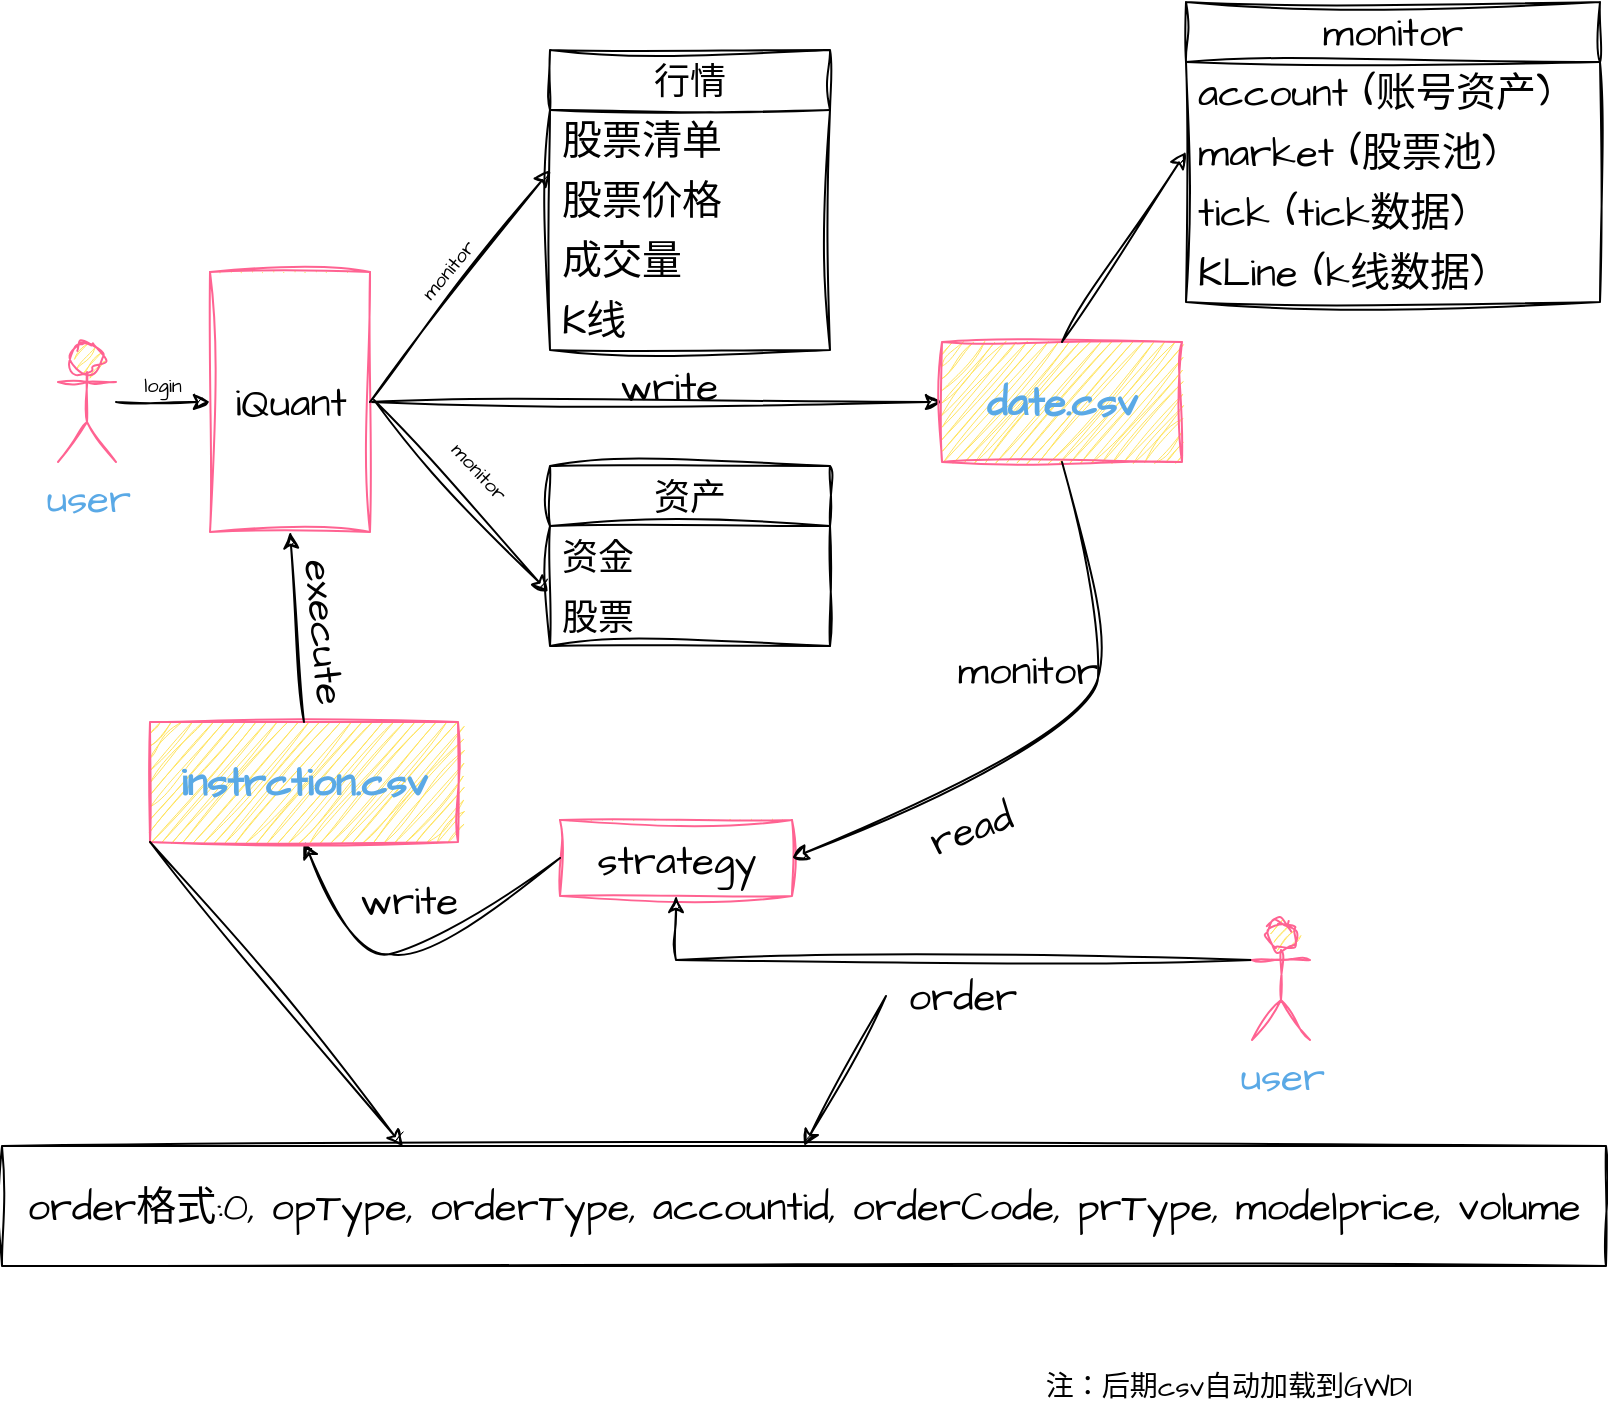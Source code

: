 <mxfile version="21.0.10" type="github">
  <diagram name="第 1 页" id="CLrfdcniHtGFA_o3bpvu">
    <mxGraphModel dx="1272" dy="765" grid="0" gridSize="10" guides="1" tooltips="1" connect="1" arrows="1" fold="1" page="1" pageScale="1" pageWidth="827" pageHeight="1169" math="0" shadow="0">
      <root>
        <mxCell id="0" />
        <mxCell id="1" parent="0" />
        <mxCell id="hLy8-3Ct1I8fsUvzVsxO-1" value="user" style="shape=umlActor;verticalLabelPosition=bottom;verticalAlign=top;html=1;outlineConnect=0;hachureGap=4;fontFamily=Architects Daughter;fontSource=https%3A%2F%2Ffonts.googleapis.com%2Fcss%3Ffamily%3DArchitects%2BDaughter;fontSize=20;labelBackgroundColor=none;fillColor=#FFE45E;strokeColor=#FF6392;fontColor=#5AA9E6;rounded=0;sketch=1;curveFitting=1;jiggle=2;" parent="1" vertex="1">
          <mxGeometry x="47" y="249" width="29" height="60" as="geometry" />
        </mxCell>
        <mxCell id="J5uwWKIG4JOLan59Y8at-34" value="" style="edgeStyle=orthogonalEdgeStyle;rounded=0;hachureGap=4;orthogonalLoop=1;jettySize=auto;html=1;fontFamily=Architects Daughter;fontSource=https%3A%2F%2Ffonts.googleapis.com%2Fcss%3Ffamily%3DArchitects%2BDaughter;fontSize=16;sketch=1;curveFitting=1;jiggle=2;" edge="1" parent="1" source="hLy8-3Ct1I8fsUvzVsxO-2" target="J5uwWKIG4JOLan59Y8at-33">
          <mxGeometry relative="1" as="geometry" />
        </mxCell>
        <mxCell id="hLy8-3Ct1I8fsUvzVsxO-2" value="" style="swimlane;startSize=0;hachureGap=4;fontFamily=Architects Daughter;fontSource=https%3A%2F%2Ffonts.googleapis.com%2Fcss%3Ffamily%3DArchitects%2BDaughter;fontSize=20;labelBackgroundColor=none;fillColor=#FFE45E;strokeColor=#FF6392;fontColor=#5AA9E6;rounded=0;sketch=1;curveFitting=1;jiggle=2;" parent="1" vertex="1">
          <mxGeometry x="123" y="214" width="80" height="130" as="geometry">
            <mxRectangle x="123" y="214" width="50" height="40" as="alternateBounds" />
          </mxGeometry>
        </mxCell>
        <mxCell id="J5uwWKIG4JOLan59Y8at-3" value="iQuant" style="text;html=1;align=center;verticalAlign=middle;resizable=0;points=[];autosize=1;strokeColor=none;fillColor=none;fontSize=20;fontFamily=Architects Daughter;rounded=0;sketch=1;curveFitting=1;jiggle=2;" vertex="1" parent="hLy8-3Ct1I8fsUvzVsxO-2">
          <mxGeometry x="3" y="47" width="74" height="36" as="geometry" />
        </mxCell>
        <mxCell id="J5uwWKIG4JOLan59Y8at-1" value="" style="endArrow=classic;html=1;rounded=0;hachureGap=4;fontFamily=Architects Daughter;fontSource=https%3A%2F%2Ffonts.googleapis.com%2Fcss%3Ffamily%3DArchitects%2BDaughter;fontSize=16;entryX=0;entryY=0.5;entryDx=0;entryDy=0;sketch=1;curveFitting=1;jiggle=2;" edge="1" parent="1" source="hLy8-3Ct1I8fsUvzVsxO-1" target="hLy8-3Ct1I8fsUvzVsxO-2">
          <mxGeometry width="50" height="50" relative="1" as="geometry">
            <mxPoint x="387" y="419" as="sourcePoint" />
            <mxPoint x="437" y="369" as="targetPoint" />
          </mxGeometry>
        </mxCell>
        <mxCell id="J5uwWKIG4JOLan59Y8at-2" value="&lt;font style=&quot;font-size: 10px;&quot;&gt;login&lt;/font&gt;" style="text;html=1;align=center;verticalAlign=middle;resizable=0;points=[];autosize=1;strokeColor=none;fillColor=none;fontSize=20;fontFamily=Architects Daughter;rounded=0;sketch=1;curveFitting=1;jiggle=2;" vertex="1" parent="1">
          <mxGeometry x="78" y="249" width="41" height="36" as="geometry" />
        </mxCell>
        <mxCell id="J5uwWKIG4JOLan59Y8at-7" value="" style="endArrow=classic;html=1;rounded=0;hachureGap=4;fontFamily=Architects Daughter;fontSource=https%3A%2F%2Ffonts.googleapis.com%2Fcss%3Ffamily%3DArchitects%2BDaughter;fontSize=16;exitX=1;exitY=0.5;exitDx=0;exitDy=0;entryX=0;entryY=0;entryDx=0;entryDy=0;entryPerimeter=0;sketch=1;curveFitting=1;jiggle=2;" edge="1" parent="1" source="hLy8-3Ct1I8fsUvzVsxO-2" target="J5uwWKIG4JOLan59Y8at-16">
          <mxGeometry width="50" height="50" relative="1" as="geometry">
            <mxPoint x="387" y="419" as="sourcePoint" />
            <mxPoint x="283" y="184" as="targetPoint" />
          </mxGeometry>
        </mxCell>
        <mxCell id="J5uwWKIG4JOLan59Y8at-9" value="" style="endArrow=classic;html=1;rounded=0;hachureGap=4;fontFamily=Architects Daughter;fontSource=https%3A%2F%2Ffonts.googleapis.com%2Fcss%3Ffamily%3DArchitects%2BDaughter;fontSize=16;entryX=-0.007;entryY=0.1;entryDx=0;entryDy=0;entryPerimeter=0;sketch=1;curveFitting=1;jiggle=2;" edge="1" parent="1" target="J5uwWKIG4JOLan59Y8at-20">
          <mxGeometry width="50" height="50" relative="1" as="geometry">
            <mxPoint x="205" y="278" as="sourcePoint" />
            <mxPoint x="283" y="374" as="targetPoint" />
          </mxGeometry>
        </mxCell>
        <mxCell id="J5uwWKIG4JOLan59Y8at-10" value="&lt;font style=&quot;font-size: 10px;&quot;&gt;monitor&lt;/font&gt;" style="text;html=1;align=center;verticalAlign=middle;resizable=0;points=[];autosize=1;strokeColor=none;fillColor=none;fontSize=20;fontFamily=Architects Daughter;rotation=-50;rounded=0;sketch=1;curveFitting=1;jiggle=2;" vertex="1" parent="1">
          <mxGeometry x="209" y="193" width="60" height="36" as="geometry" />
        </mxCell>
        <mxCell id="J5uwWKIG4JOLan59Y8at-11" value="&lt;font style=&quot;font-size: 10px;&quot;&gt;monitor&lt;/font&gt;" style="text;html=1;align=center;verticalAlign=middle;resizable=0;points=[];autosize=1;strokeColor=none;fillColor=none;fontSize=20;fontFamily=Architects Daughter;rotation=47;rounded=0;sketch=1;curveFitting=1;jiggle=2;" vertex="1" parent="1">
          <mxGeometry x="230" y="293" width="60" height="36" as="geometry" />
        </mxCell>
        <mxCell id="J5uwWKIG4JOLan59Y8at-18" value="&lt;font style=&quot;font-size: 18px;&quot;&gt;资产&lt;/font&gt;" style="swimlane;fontStyle=0;childLayout=stackLayout;horizontal=1;startSize=30;horizontalStack=0;resizeParent=1;resizeParentMax=0;resizeLast=0;collapsible=1;marginBottom=0;whiteSpace=wrap;html=1;hachureGap=4;fontFamily=Architects Daughter;fontSource=https%3A%2F%2Ffonts.googleapis.com%2Fcss%3Ffamily%3DArchitects%2BDaughter;fontSize=20;rounded=0;sketch=1;curveFitting=1;jiggle=2;" vertex="1" parent="1">
          <mxGeometry x="293" y="311" width="140" height="90" as="geometry" />
        </mxCell>
        <mxCell id="J5uwWKIG4JOLan59Y8at-19" value="&lt;font style=&quot;font-size: 18px;&quot;&gt;资金&lt;/font&gt;" style="text;strokeColor=none;fillColor=none;align=left;verticalAlign=middle;spacingLeft=4;spacingRight=4;overflow=hidden;points=[[0,0.5],[1,0.5]];portConstraint=eastwest;rotatable=0;whiteSpace=wrap;html=1;fontSize=20;fontFamily=Architects Daughter;rounded=0;sketch=1;curveFitting=1;jiggle=2;" vertex="1" parent="J5uwWKIG4JOLan59Y8at-18">
          <mxGeometry y="30" width="140" height="30" as="geometry" />
        </mxCell>
        <mxCell id="J5uwWKIG4JOLan59Y8at-20" value="&lt;font style=&quot;font-size: 18px;&quot;&gt;股票&lt;/font&gt;" style="text;strokeColor=none;fillColor=none;align=left;verticalAlign=middle;spacingLeft=4;spacingRight=4;overflow=hidden;points=[[0,0.5],[1,0.5]];portConstraint=eastwest;rotatable=0;whiteSpace=wrap;html=1;fontSize=20;fontFamily=Architects Daughter;rounded=0;sketch=1;curveFitting=1;jiggle=2;" vertex="1" parent="J5uwWKIG4JOLan59Y8at-18">
          <mxGeometry y="60" width="140" height="30" as="geometry" />
        </mxCell>
        <mxCell id="J5uwWKIG4JOLan59Y8at-14" value="&lt;font style=&quot;font-size: 18px;&quot;&gt;行情&lt;/font&gt;" style="swimlane;fontStyle=0;childLayout=stackLayout;horizontal=1;startSize=30;horizontalStack=0;resizeParent=1;resizeParentMax=0;resizeLast=0;collapsible=1;marginBottom=0;whiteSpace=wrap;html=1;hachureGap=4;fontFamily=Architects Daughter;fontSource=https%3A%2F%2Ffonts.googleapis.com%2Fcss%3Ffamily%3DArchitects%2BDaughter;fontSize=20;rounded=0;sketch=1;curveFitting=1;jiggle=2;" vertex="1" parent="1">
          <mxGeometry x="293" y="103" width="140" height="150" as="geometry">
            <mxRectangle x="293" y="103" width="71" height="36" as="alternateBounds" />
          </mxGeometry>
        </mxCell>
        <mxCell id="J5uwWKIG4JOLan59Y8at-15" value="股票清单" style="text;strokeColor=none;fillColor=none;align=left;verticalAlign=middle;spacingLeft=4;spacingRight=4;overflow=hidden;points=[[0,0.5],[1,0.5]];portConstraint=eastwest;rotatable=0;whiteSpace=wrap;html=1;fontSize=20;fontFamily=Architects Daughter;rounded=0;sketch=1;curveFitting=1;jiggle=2;" vertex="1" parent="J5uwWKIG4JOLan59Y8at-14">
          <mxGeometry y="30" width="140" height="30" as="geometry" />
        </mxCell>
        <mxCell id="J5uwWKIG4JOLan59Y8at-16" value="股票价格" style="text;strokeColor=none;fillColor=none;align=left;verticalAlign=middle;spacingLeft=4;spacingRight=4;overflow=hidden;points=[[0,0.5],[1,0.5]];portConstraint=eastwest;rotatable=0;whiteSpace=wrap;html=1;fontSize=20;fontFamily=Architects Daughter;rounded=0;sketch=1;curveFitting=1;jiggle=2;" vertex="1" parent="J5uwWKIG4JOLan59Y8at-14">
          <mxGeometry y="60" width="140" height="30" as="geometry" />
        </mxCell>
        <mxCell id="J5uwWKIG4JOLan59Y8at-17" value="成交量&lt;br&gt;" style="text;strokeColor=none;fillColor=none;align=left;verticalAlign=middle;spacingLeft=4;spacingRight=4;overflow=hidden;points=[[0,0.5],[1,0.5]];portConstraint=eastwest;rotatable=0;whiteSpace=wrap;html=1;fontSize=20;fontFamily=Architects Daughter;rounded=0;sketch=1;curveFitting=1;jiggle=2;" vertex="1" parent="J5uwWKIG4JOLan59Y8at-14">
          <mxGeometry y="90" width="140" height="30" as="geometry" />
        </mxCell>
        <mxCell id="J5uwWKIG4JOLan59Y8at-32" value="K线" style="text;strokeColor=none;fillColor=none;align=left;verticalAlign=middle;spacingLeft=4;spacingRight=4;overflow=hidden;points=[[0,0.5],[1,0.5]];portConstraint=eastwest;rotatable=0;whiteSpace=wrap;html=1;fontSize=20;fontFamily=Architects Daughter;rounded=0;sketch=1;curveFitting=1;jiggle=2;" vertex="1" parent="J5uwWKIG4JOLan59Y8at-14">
          <mxGeometry y="120" width="140" height="30" as="geometry" />
        </mxCell>
        <mxCell id="J5uwWKIG4JOLan59Y8at-33" value="date.csv" style="whiteSpace=wrap;html=1;fontSize=20;fontFamily=Architects Daughter;fillColor=#FFE45E;strokeColor=#FF6392;fontColor=#5AA9E6;fontStyle=1;startSize=0;hachureGap=4;fontSource=https%3A%2F%2Ffonts.googleapis.com%2Fcss%3Ffamily%3DArchitects%2BDaughter;labelBackgroundColor=none;rounded=0;sketch=1;curveFitting=1;jiggle=2;" vertex="1" parent="1">
          <mxGeometry x="489" y="249" width="120" height="60" as="geometry" />
        </mxCell>
        <mxCell id="J5uwWKIG4JOLan59Y8at-35" value="&lt;font style=&quot;font-size: 20px;&quot;&gt;write&lt;/font&gt;" style="text;html=1;align=center;verticalAlign=middle;resizable=0;points=[];autosize=1;strokeColor=none;fillColor=none;fontSize=20;fontFamily=Architects Daughter;rounded=0;sketch=1;curveFitting=1;jiggle=2;" vertex="1" parent="1">
          <mxGeometry x="318" y="253" width="67" height="36" as="geometry" />
        </mxCell>
        <mxCell id="J5uwWKIG4JOLan59Y8at-36" value="" style="swimlane;startSize=0;hachureGap=4;fontFamily=Architects Daughter;fontSource=https%3A%2F%2Ffonts.googleapis.com%2Fcss%3Ffamily%3DArchitects%2BDaughter;fontSize=20;labelBackgroundColor=none;fillColor=#FFE45E;strokeColor=#FF6392;fontColor=#5AA9E6;rounded=0;sketch=1;curveFitting=1;jiggle=2;" vertex="1" parent="1">
          <mxGeometry x="298" y="488" width="116" height="38" as="geometry">
            <mxRectangle x="123" y="214" width="50" height="40" as="alternateBounds" />
          </mxGeometry>
        </mxCell>
        <mxCell id="J5uwWKIG4JOLan59Y8at-37" value="strategy" style="text;html=1;align=center;verticalAlign=middle;resizable=0;points=[];autosize=1;strokeColor=none;fillColor=none;fontSize=20;fontFamily=Architects Daughter;container=1;rounded=0;sketch=1;curveFitting=1;jiggle=2;" vertex="1" parent="J5uwWKIG4JOLan59Y8at-36">
          <mxGeometry x="9" y="2" width="98" height="36" as="geometry" />
        </mxCell>
        <mxCell id="J5uwWKIG4JOLan59Y8at-41" value="" style="curved=1;endArrow=classic;html=1;rounded=0;hachureGap=4;fontFamily=Architects Daughter;fontSource=https%3A%2F%2Ffonts.googleapis.com%2Fcss%3Ffamily%3DArchitects%2BDaughter;fontSize=16;exitX=0.5;exitY=1;exitDx=0;exitDy=0;entryX=1;entryY=0.5;entryDx=0;entryDy=0;sketch=1;curveFitting=1;jiggle=2;" edge="1" parent="1" source="J5uwWKIG4JOLan59Y8at-33" target="J5uwWKIG4JOLan59Y8at-36">
          <mxGeometry width="50" height="50" relative="1" as="geometry">
            <mxPoint x="387" y="464" as="sourcePoint" />
            <mxPoint x="437" y="414" as="targetPoint" />
            <Array as="points">
              <mxPoint x="574" y="386" />
              <mxPoint x="560" y="448" />
            </Array>
          </mxGeometry>
        </mxCell>
        <mxCell id="J5uwWKIG4JOLan59Y8at-42" value="" style="curved=1;endArrow=classic;html=1;rounded=0;hachureGap=4;fontFamily=Architects Daughter;fontSource=https%3A%2F%2Ffonts.googleapis.com%2Fcss%3Ffamily%3DArchitects%2BDaughter;fontSize=16;exitX=0;exitY=0.5;exitDx=0;exitDy=0;entryX=0.5;entryY=1;entryDx=0;entryDy=0;sketch=1;curveFitting=1;jiggle=2;" edge="1" parent="1" source="J5uwWKIG4JOLan59Y8at-36" target="J5uwWKIG4JOLan59Y8at-45">
          <mxGeometry width="50" height="50" relative="1" as="geometry">
            <mxPoint x="153" y="512" as="sourcePoint" />
            <mxPoint x="179" y="501" as="targetPoint" />
            <Array as="points">
              <mxPoint x="231" y="555" />
              <mxPoint x="195" y="555" />
            </Array>
          </mxGeometry>
        </mxCell>
        <mxCell id="J5uwWKIG4JOLan59Y8at-43" value="read" style="text;html=1;align=center;verticalAlign=middle;resizable=0;points=[];autosize=1;strokeColor=none;fillColor=none;fontSize=20;fontFamily=Architects Daughter;rotation=-20;rounded=0;sketch=1;curveFitting=1;jiggle=2;" vertex="1" parent="1">
          <mxGeometry x="473" y="474" width="60" height="36" as="geometry" />
        </mxCell>
        <mxCell id="J5uwWKIG4JOLan59Y8at-44" value="write" style="text;html=1;align=center;verticalAlign=middle;resizable=0;points=[];autosize=1;strokeColor=none;fillColor=none;fontSize=20;fontFamily=Architects Daughter;rounded=0;sketch=1;curveFitting=1;jiggle=2;" vertex="1" parent="1">
          <mxGeometry x="188" y="510" width="67" height="36" as="geometry" />
        </mxCell>
        <mxCell id="J5uwWKIG4JOLan59Y8at-45" value="instrction.csv" style="whiteSpace=wrap;html=1;fontSize=20;fontFamily=Architects Daughter;fillColor=#FFE45E;strokeColor=#FF6392;fontColor=#5AA9E6;fontStyle=1;startSize=0;hachureGap=4;fontSource=https%3A%2F%2Ffonts.googleapis.com%2Fcss%3Ffamily%3DArchitects%2BDaughter;labelBackgroundColor=none;rounded=0;sketch=1;curveFitting=1;jiggle=2;" vertex="1" parent="1">
          <mxGeometry x="93" y="439" width="154" height="60" as="geometry" />
        </mxCell>
        <mxCell id="J5uwWKIG4JOLan59Y8at-46" value="" style="endArrow=classic;html=1;rounded=0;hachureGap=4;fontFamily=Architects Daughter;fontSource=https%3A%2F%2Ffonts.googleapis.com%2Fcss%3Ffamily%3DArchitects%2BDaughter;fontSize=16;exitX=0.5;exitY=0;exitDx=0;exitDy=0;entryX=0.5;entryY=1;entryDx=0;entryDy=0;sketch=1;curveFitting=1;jiggle=2;" edge="1" parent="1" source="J5uwWKIG4JOLan59Y8at-45" target="hLy8-3Ct1I8fsUvzVsxO-2">
          <mxGeometry width="50" height="50" relative="1" as="geometry">
            <mxPoint x="387" y="425" as="sourcePoint" />
            <mxPoint x="437" y="375" as="targetPoint" />
          </mxGeometry>
        </mxCell>
        <mxCell id="J5uwWKIG4JOLan59Y8at-47" value="execute" style="text;html=1;align=center;verticalAlign=middle;resizable=0;points=[];autosize=1;strokeColor=none;fillColor=none;fontSize=20;fontFamily=Architects Daughter;rotation=85;rounded=0;sketch=1;curveFitting=1;jiggle=2;" vertex="1" parent="1">
          <mxGeometry x="135" y="375" width="91" height="36" as="geometry" />
        </mxCell>
        <mxCell id="J5uwWKIG4JOLan59Y8at-53" value="&lt;font style=&quot;font-size: 14px;&quot;&gt;注：后期csv自动加载到GWDI&lt;/font&gt;" style="text;html=1;strokeColor=none;fillColor=none;align=center;verticalAlign=middle;whiteSpace=wrap;rounded=0;fontSize=20;fontFamily=Architects Daughter;sketch=1;curveFitting=1;jiggle=2;" vertex="1" parent="1">
          <mxGeometry x="444" y="754" width="377" height="30" as="geometry" />
        </mxCell>
        <mxCell id="J5uwWKIG4JOLan59Y8at-55" value="monitor" style="swimlane;fontStyle=0;childLayout=stackLayout;horizontal=1;startSize=30;horizontalStack=0;resizeParent=1;resizeParentMax=0;resizeLast=0;collapsible=1;marginBottom=0;whiteSpace=wrap;html=1;hachureGap=4;fontFamily=Architects Daughter;fontSource=https%3A%2F%2Ffonts.googleapis.com%2Fcss%3Ffamily%3DArchitects%2BDaughter;fontSize=20;rounded=0;sketch=1;curveFitting=1;jiggle=2;" vertex="1" parent="1">
          <mxGeometry x="611" y="79" width="207" height="150" as="geometry">
            <mxRectangle x="643" y="94" width="70" height="36" as="alternateBounds" />
          </mxGeometry>
        </mxCell>
        <mxCell id="J5uwWKIG4JOLan59Y8at-56" value="account (账号资产)" style="text;strokeColor=none;fillColor=none;align=left;verticalAlign=middle;spacingLeft=4;spacingRight=4;overflow=hidden;points=[[0,0.5],[1,0.5]];portConstraint=eastwest;rotatable=0;whiteSpace=wrap;html=1;fontSize=20;fontFamily=Architects Daughter;rounded=0;sketch=1;curveFitting=1;jiggle=2;" vertex="1" parent="J5uwWKIG4JOLan59Y8at-55">
          <mxGeometry y="30" width="207" height="30" as="geometry" />
        </mxCell>
        <mxCell id="J5uwWKIG4JOLan59Y8at-57" value="market (股票池)" style="text;strokeColor=none;fillColor=none;align=left;verticalAlign=middle;spacingLeft=4;spacingRight=4;overflow=hidden;points=[[0,0.5],[1,0.5]];portConstraint=eastwest;rotatable=0;whiteSpace=wrap;html=1;fontSize=20;fontFamily=Architects Daughter;rounded=0;sketch=1;curveFitting=1;jiggle=2;" vertex="1" parent="J5uwWKIG4JOLan59Y8at-55">
          <mxGeometry y="60" width="207" height="30" as="geometry" />
        </mxCell>
        <mxCell id="J5uwWKIG4JOLan59Y8at-58" value="tick (tick数据)" style="text;strokeColor=none;fillColor=none;align=left;verticalAlign=middle;spacingLeft=4;spacingRight=4;overflow=hidden;points=[[0,0.5],[1,0.5]];portConstraint=eastwest;rotatable=0;whiteSpace=wrap;html=1;fontSize=20;fontFamily=Architects Daughter;rounded=0;sketch=1;curveFitting=1;jiggle=2;" vertex="1" parent="J5uwWKIG4JOLan59Y8at-55">
          <mxGeometry y="90" width="207" height="30" as="geometry" />
        </mxCell>
        <mxCell id="J5uwWKIG4JOLan59Y8at-68" value="KLine (k线数据)" style="text;strokeColor=none;fillColor=none;align=left;verticalAlign=middle;spacingLeft=4;spacingRight=4;overflow=hidden;points=[[0,0.5],[1,0.5]];portConstraint=eastwest;rotatable=0;whiteSpace=wrap;html=1;fontSize=20;fontFamily=Architects Daughter;rounded=0;sketch=1;curveFitting=1;jiggle=2;" vertex="1" parent="J5uwWKIG4JOLan59Y8at-55">
          <mxGeometry y="120" width="207" height="30" as="geometry" />
        </mxCell>
        <mxCell id="J5uwWKIG4JOLan59Y8at-60" value="" style="endArrow=classic;html=1;rounded=0;hachureGap=4;fontFamily=Architects Daughter;fontSource=https%3A%2F%2Ffonts.googleapis.com%2Fcss%3Ffamily%3DArchitects%2BDaughter;fontSize=16;exitX=0.5;exitY=0;exitDx=0;exitDy=0;entryX=0;entryY=0.5;entryDx=0;entryDy=0;sketch=1;curveFitting=1;jiggle=2;" edge="1" parent="1" source="J5uwWKIG4JOLan59Y8at-33" target="J5uwWKIG4JOLan59Y8at-55">
          <mxGeometry width="50" height="50" relative="1" as="geometry">
            <mxPoint x="387" y="466" as="sourcePoint" />
            <mxPoint x="437" y="416" as="targetPoint" />
          </mxGeometry>
        </mxCell>
        <mxCell id="J5uwWKIG4JOLan59Y8at-69" value="monitor" style="text;html=1;strokeColor=none;fillColor=none;align=center;verticalAlign=middle;whiteSpace=wrap;rounded=0;fontSize=20;fontFamily=Architects Daughter;rotation=0;sketch=1;curveFitting=1;jiggle=2;" vertex="1" parent="1">
          <mxGeometry x="502" y="398" width="60" height="30" as="geometry" />
        </mxCell>
        <mxCell id="J5uwWKIG4JOLan59Y8at-76" style="edgeStyle=orthogonalEdgeStyle;rounded=0;orthogonalLoop=1;jettySize=auto;html=1;exitX=0;exitY=0.333;exitDx=0;exitDy=0;exitPerimeter=0;entryX=0.5;entryY=1;entryDx=0;entryDy=0;sketch=1;curveFitting=1;jiggle=2;" edge="1" parent="1" source="J5uwWKIG4JOLan59Y8at-71" target="J5uwWKIG4JOLan59Y8at-36">
          <mxGeometry relative="1" as="geometry" />
        </mxCell>
        <mxCell id="J5uwWKIG4JOLan59Y8at-71" value="user" style="shape=umlActor;verticalLabelPosition=bottom;verticalAlign=top;html=1;outlineConnect=0;hachureGap=4;fontFamily=Architects Daughter;fontSource=https%3A%2F%2Ffonts.googleapis.com%2Fcss%3Ffamily%3DArchitects%2BDaughter;fontSize=20;labelBackgroundColor=none;fillColor=#FFE45E;strokeColor=#FF6392;fontColor=#5AA9E6;rounded=0;sketch=1;curveFitting=1;jiggle=2;" vertex="1" parent="1">
          <mxGeometry x="644" y="538" width="29" height="60" as="geometry" />
        </mxCell>
        <mxCell id="J5uwWKIG4JOLan59Y8at-78" value="order" style="text;html=1;align=center;verticalAlign=middle;resizable=0;points=[];autosize=1;strokeColor=none;fillColor=none;fontSize=20;fontFamily=Architects Daughter;rotation=0;rounded=0;sketch=1;curveFitting=1;jiggle=2;" vertex="1" parent="1">
          <mxGeometry x="463" y="558" width="72" height="36" as="geometry" />
        </mxCell>
        <mxCell id="J5uwWKIG4JOLan59Y8at-80" value="order格式:0, opType, orderType, accountid, orderCode, prType, modelprice, volume" style="whiteSpace=wrap;html=1;sketch=1;hachureGap=4;jiggle=2;curveFitting=1;fontFamily=Architects Daughter;fontSource=https%3A%2F%2Ffonts.googleapis.com%2Fcss%3Ffamily%3DArchitects%2BDaughter;fontSize=20;" vertex="1" parent="1">
          <mxGeometry x="19" y="651" width="802" height="60" as="geometry" />
        </mxCell>
        <mxCell id="J5uwWKIG4JOLan59Y8at-83" value="" style="endArrow=classic;html=1;rounded=0;sketch=1;hachureGap=4;jiggle=2;curveFitting=1;fontFamily=Architects Daughter;fontSource=https%3A%2F%2Ffonts.googleapis.com%2Fcss%3Ffamily%3DArchitects%2BDaughter;fontSize=16;entryX=0.5;entryY=0;entryDx=0;entryDy=0;exitX=-0.028;exitY=0.5;exitDx=0;exitDy=0;exitPerimeter=0;" edge="1" parent="1" source="J5uwWKIG4JOLan59Y8at-78" target="J5uwWKIG4JOLan59Y8at-80">
          <mxGeometry width="50" height="50" relative="1" as="geometry">
            <mxPoint x="449" y="606" as="sourcePoint" />
            <mxPoint x="437" y="404" as="targetPoint" />
          </mxGeometry>
        </mxCell>
        <mxCell id="J5uwWKIG4JOLan59Y8at-84" value="" style="endArrow=classic;html=1;rounded=0;sketch=1;hachureGap=4;jiggle=2;curveFitting=1;fontFamily=Architects Daughter;fontSource=https%3A%2F%2Ffonts.googleapis.com%2Fcss%3Ffamily%3DArchitects%2BDaughter;fontSize=16;entryX=0.25;entryY=0;entryDx=0;entryDy=0;exitX=0;exitY=1;exitDx=0;exitDy=0;" edge="1" parent="1" source="J5uwWKIG4JOLan59Y8at-45" target="J5uwWKIG4JOLan59Y8at-80">
          <mxGeometry width="50" height="50" relative="1" as="geometry">
            <mxPoint x="213" y="555" as="sourcePoint" />
            <mxPoint x="437" y="462" as="targetPoint" />
          </mxGeometry>
        </mxCell>
      </root>
    </mxGraphModel>
  </diagram>
</mxfile>

